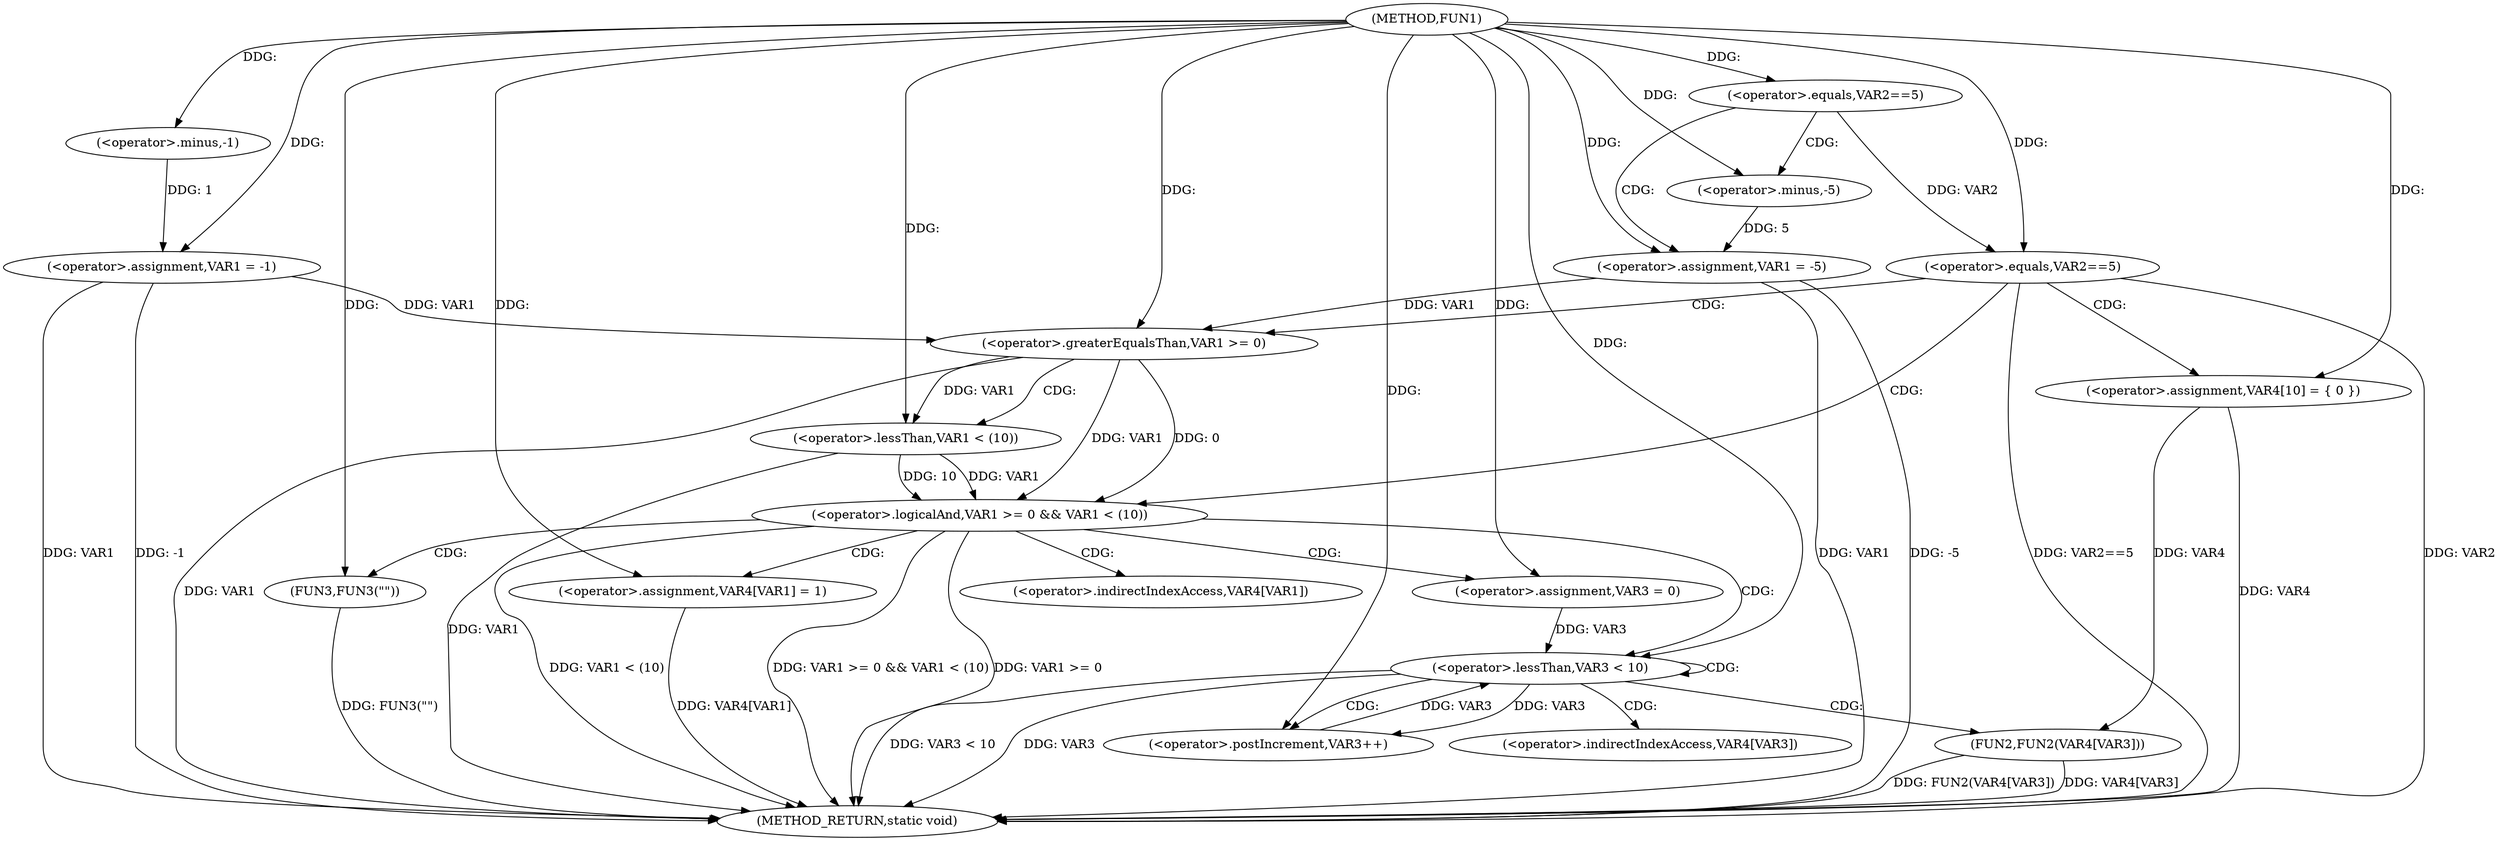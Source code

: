 digraph FUN1 {  
"1000100" [label = "(METHOD,FUN1)" ]
"1000158" [label = "(METHOD_RETURN,static void)" ]
"1000103" [label = "(<operator>.assignment,VAR1 = -1)" ]
"1000105" [label = "(<operator>.minus,-1)" ]
"1000108" [label = "(<operator>.equals,VAR2==5)" ]
"1000112" [label = "(<operator>.assignment,VAR1 = -5)" ]
"1000114" [label = "(<operator>.minus,-5)" ]
"1000117" [label = "(<operator>.equals,VAR2==5)" ]
"1000124" [label = "(<operator>.assignment,VAR4[10] = { 0 })" ]
"1000127" [label = "(<operator>.logicalAnd,VAR1 >= 0 && VAR1 < (10))" ]
"1000128" [label = "(<operator>.greaterEqualsThan,VAR1 >= 0)" ]
"1000131" [label = "(<operator>.lessThan,VAR1 < (10))" ]
"1000135" [label = "(<operator>.assignment,VAR4[VAR1] = 1)" ]
"1000141" [label = "(<operator>.assignment,VAR3 = 0)" ]
"1000144" [label = "(<operator>.lessThan,VAR3 < 10)" ]
"1000147" [label = "(<operator>.postIncrement,VAR3++)" ]
"1000150" [label = "(FUN2,FUN2(VAR4[VAR3]))" ]
"1000156" [label = "(FUN3,FUN3(\"\"))" ]
"1000136" [label = "(<operator>.indirectIndexAccess,VAR4[VAR1])" ]
"1000151" [label = "(<operator>.indirectIndexAccess,VAR4[VAR3])" ]
  "1000117" -> "1000158"  [ label = "DDG: VAR2==5"] 
  "1000124" -> "1000158"  [ label = "DDG: VAR4"] 
  "1000150" -> "1000158"  [ label = "DDG: VAR4[VAR3]"] 
  "1000103" -> "1000158"  [ label = "DDG: VAR1"] 
  "1000103" -> "1000158"  [ label = "DDG: -1"] 
  "1000112" -> "1000158"  [ label = "DDG: -5"] 
  "1000127" -> "1000158"  [ label = "DDG: VAR1 >= 0 && VAR1 < (10)"] 
  "1000117" -> "1000158"  [ label = "DDG: VAR2"] 
  "1000150" -> "1000158"  [ label = "DDG: FUN2(VAR4[VAR3])"] 
  "1000131" -> "1000158"  [ label = "DDG: VAR1"] 
  "1000128" -> "1000158"  [ label = "DDG: VAR1"] 
  "1000144" -> "1000158"  [ label = "DDG: VAR3 < 10"] 
  "1000112" -> "1000158"  [ label = "DDG: VAR1"] 
  "1000135" -> "1000158"  [ label = "DDG: VAR4[VAR1]"] 
  "1000144" -> "1000158"  [ label = "DDG: VAR3"] 
  "1000127" -> "1000158"  [ label = "DDG: VAR1 >= 0"] 
  "1000156" -> "1000158"  [ label = "DDG: FUN3(\"\")"] 
  "1000127" -> "1000158"  [ label = "DDG: VAR1 < (10)"] 
  "1000105" -> "1000103"  [ label = "DDG: 1"] 
  "1000100" -> "1000103"  [ label = "DDG: "] 
  "1000100" -> "1000105"  [ label = "DDG: "] 
  "1000100" -> "1000108"  [ label = "DDG: "] 
  "1000114" -> "1000112"  [ label = "DDG: 5"] 
  "1000100" -> "1000112"  [ label = "DDG: "] 
  "1000100" -> "1000114"  [ label = "DDG: "] 
  "1000108" -> "1000117"  [ label = "DDG: VAR2"] 
  "1000100" -> "1000117"  [ label = "DDG: "] 
  "1000100" -> "1000124"  [ label = "DDG: "] 
  "1000128" -> "1000127"  [ label = "DDG: VAR1"] 
  "1000128" -> "1000127"  [ label = "DDG: 0"] 
  "1000103" -> "1000128"  [ label = "DDG: VAR1"] 
  "1000112" -> "1000128"  [ label = "DDG: VAR1"] 
  "1000100" -> "1000128"  [ label = "DDG: "] 
  "1000131" -> "1000127"  [ label = "DDG: VAR1"] 
  "1000131" -> "1000127"  [ label = "DDG: 10"] 
  "1000128" -> "1000131"  [ label = "DDG: VAR1"] 
  "1000100" -> "1000131"  [ label = "DDG: "] 
  "1000100" -> "1000135"  [ label = "DDG: "] 
  "1000100" -> "1000141"  [ label = "DDG: "] 
  "1000141" -> "1000144"  [ label = "DDG: VAR3"] 
  "1000147" -> "1000144"  [ label = "DDG: VAR3"] 
  "1000100" -> "1000144"  [ label = "DDG: "] 
  "1000144" -> "1000147"  [ label = "DDG: VAR3"] 
  "1000100" -> "1000147"  [ label = "DDG: "] 
  "1000124" -> "1000150"  [ label = "DDG: VAR4"] 
  "1000100" -> "1000156"  [ label = "DDG: "] 
  "1000108" -> "1000112"  [ label = "CDG: "] 
  "1000108" -> "1000114"  [ label = "CDG: "] 
  "1000117" -> "1000127"  [ label = "CDG: "] 
  "1000117" -> "1000128"  [ label = "CDG: "] 
  "1000117" -> "1000124"  [ label = "CDG: "] 
  "1000127" -> "1000156"  [ label = "CDG: "] 
  "1000127" -> "1000141"  [ label = "CDG: "] 
  "1000127" -> "1000135"  [ label = "CDG: "] 
  "1000127" -> "1000136"  [ label = "CDG: "] 
  "1000127" -> "1000144"  [ label = "CDG: "] 
  "1000128" -> "1000131"  [ label = "CDG: "] 
  "1000144" -> "1000147"  [ label = "CDG: "] 
  "1000144" -> "1000151"  [ label = "CDG: "] 
  "1000144" -> "1000150"  [ label = "CDG: "] 
  "1000144" -> "1000144"  [ label = "CDG: "] 
}
